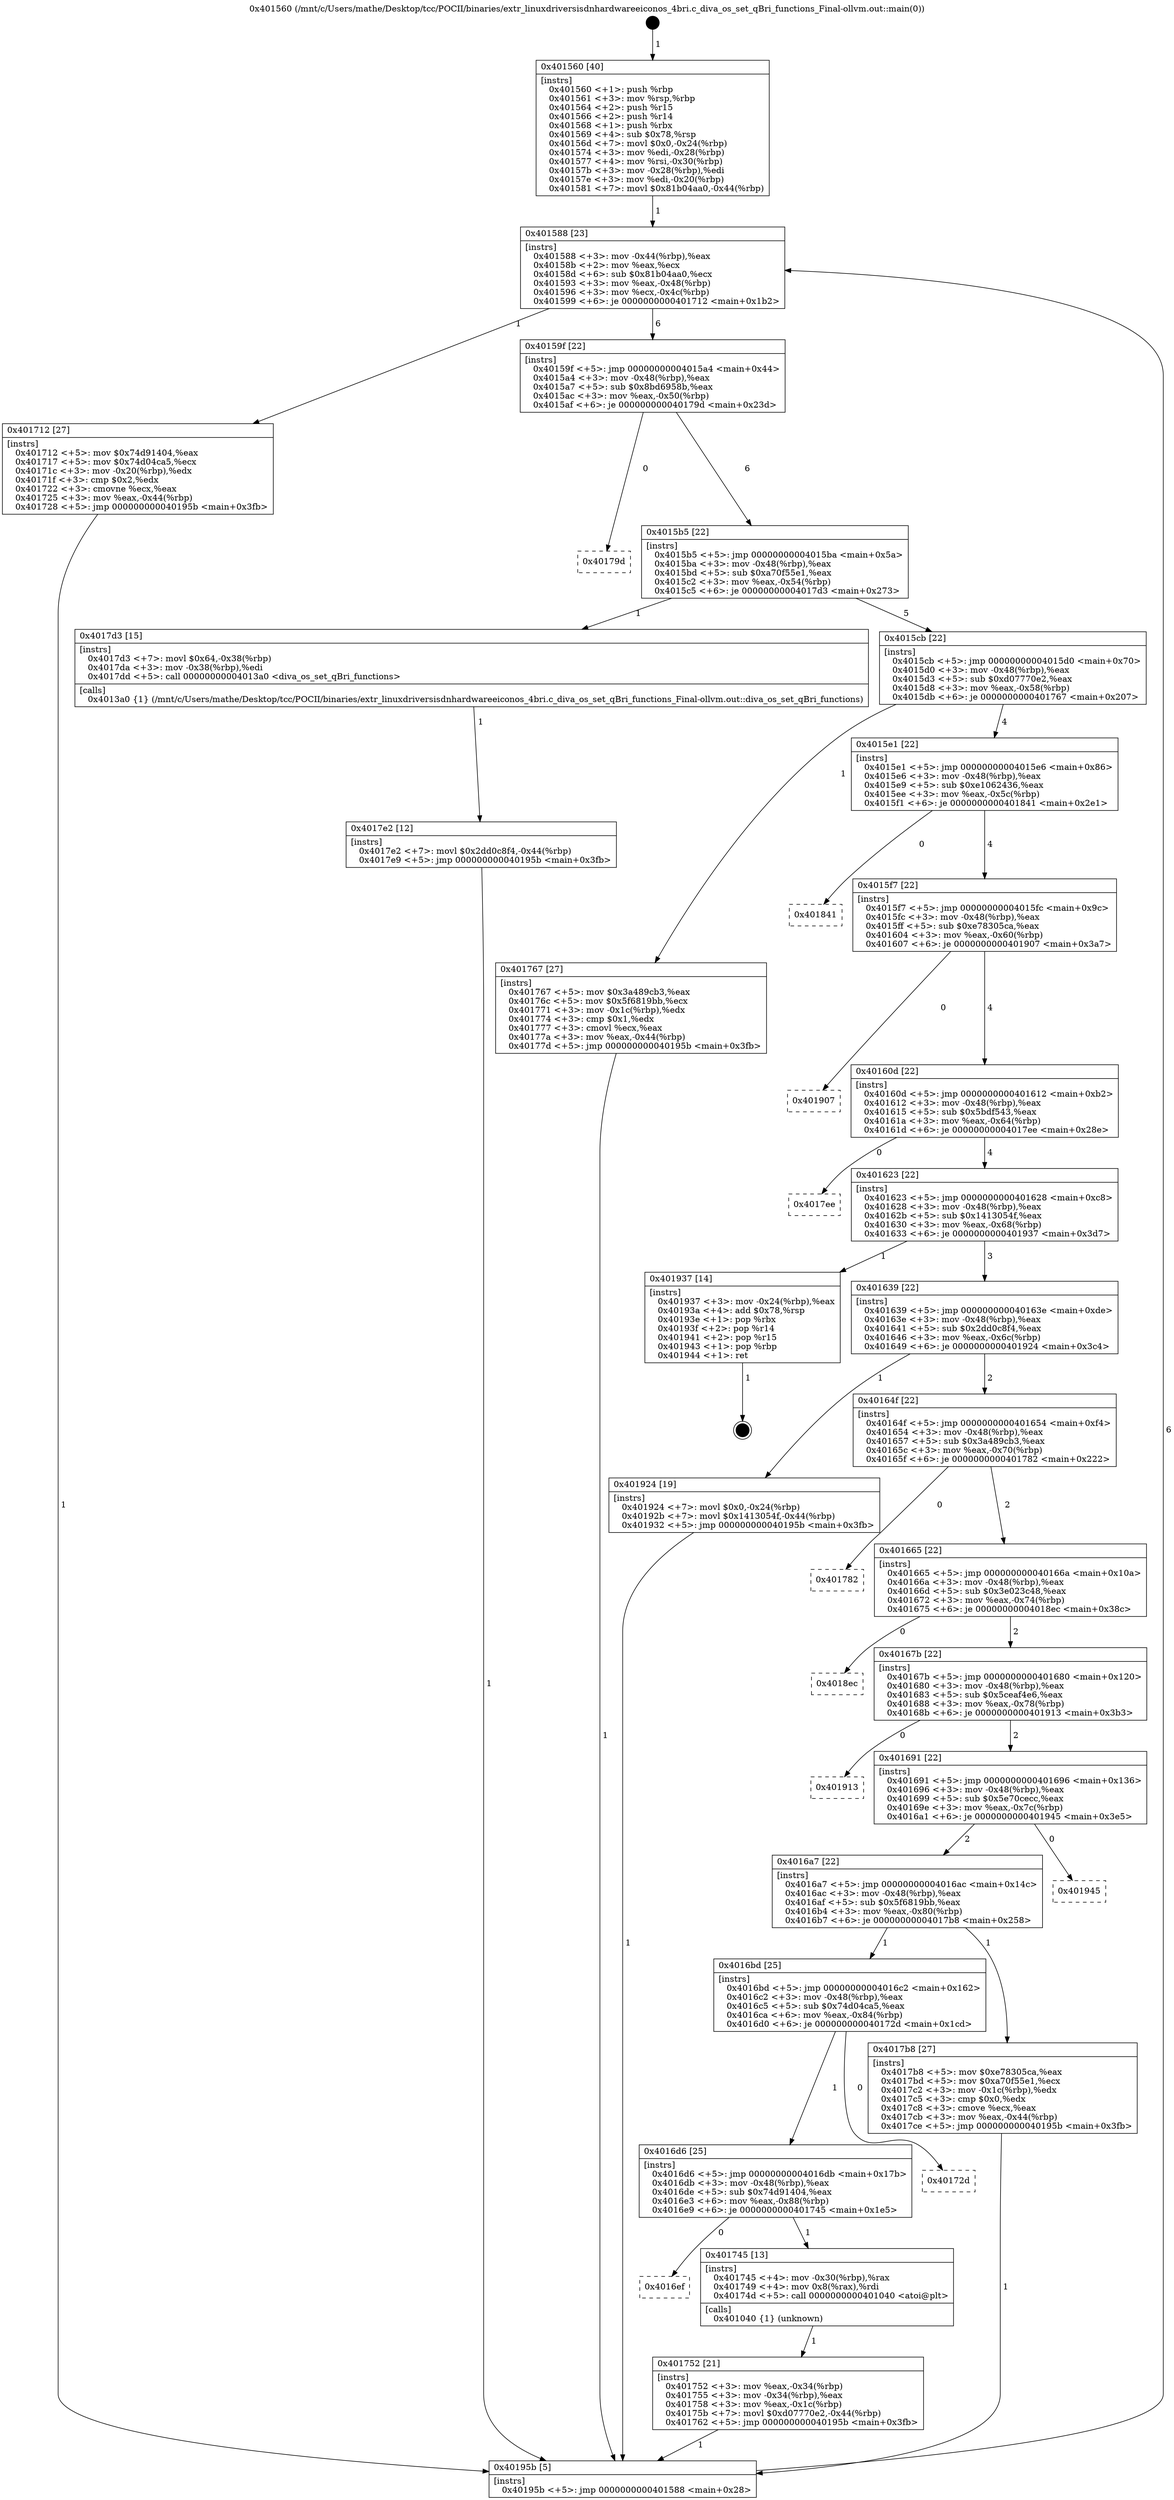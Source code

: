 digraph "0x401560" {
  label = "0x401560 (/mnt/c/Users/mathe/Desktop/tcc/POCII/binaries/extr_linuxdriversisdnhardwareeiconos_4bri.c_diva_os_set_qBri_functions_Final-ollvm.out::main(0))"
  labelloc = "t"
  node[shape=record]

  Entry [label="",width=0.3,height=0.3,shape=circle,fillcolor=black,style=filled]
  "0x401588" [label="{
     0x401588 [23]\l
     | [instrs]\l
     &nbsp;&nbsp;0x401588 \<+3\>: mov -0x44(%rbp),%eax\l
     &nbsp;&nbsp;0x40158b \<+2\>: mov %eax,%ecx\l
     &nbsp;&nbsp;0x40158d \<+6\>: sub $0x81b04aa0,%ecx\l
     &nbsp;&nbsp;0x401593 \<+3\>: mov %eax,-0x48(%rbp)\l
     &nbsp;&nbsp;0x401596 \<+3\>: mov %ecx,-0x4c(%rbp)\l
     &nbsp;&nbsp;0x401599 \<+6\>: je 0000000000401712 \<main+0x1b2\>\l
  }"]
  "0x401712" [label="{
     0x401712 [27]\l
     | [instrs]\l
     &nbsp;&nbsp;0x401712 \<+5\>: mov $0x74d91404,%eax\l
     &nbsp;&nbsp;0x401717 \<+5\>: mov $0x74d04ca5,%ecx\l
     &nbsp;&nbsp;0x40171c \<+3\>: mov -0x20(%rbp),%edx\l
     &nbsp;&nbsp;0x40171f \<+3\>: cmp $0x2,%edx\l
     &nbsp;&nbsp;0x401722 \<+3\>: cmovne %ecx,%eax\l
     &nbsp;&nbsp;0x401725 \<+3\>: mov %eax,-0x44(%rbp)\l
     &nbsp;&nbsp;0x401728 \<+5\>: jmp 000000000040195b \<main+0x3fb\>\l
  }"]
  "0x40159f" [label="{
     0x40159f [22]\l
     | [instrs]\l
     &nbsp;&nbsp;0x40159f \<+5\>: jmp 00000000004015a4 \<main+0x44\>\l
     &nbsp;&nbsp;0x4015a4 \<+3\>: mov -0x48(%rbp),%eax\l
     &nbsp;&nbsp;0x4015a7 \<+5\>: sub $0x8bd6958b,%eax\l
     &nbsp;&nbsp;0x4015ac \<+3\>: mov %eax,-0x50(%rbp)\l
     &nbsp;&nbsp;0x4015af \<+6\>: je 000000000040179d \<main+0x23d\>\l
  }"]
  "0x40195b" [label="{
     0x40195b [5]\l
     | [instrs]\l
     &nbsp;&nbsp;0x40195b \<+5\>: jmp 0000000000401588 \<main+0x28\>\l
  }"]
  "0x401560" [label="{
     0x401560 [40]\l
     | [instrs]\l
     &nbsp;&nbsp;0x401560 \<+1\>: push %rbp\l
     &nbsp;&nbsp;0x401561 \<+3\>: mov %rsp,%rbp\l
     &nbsp;&nbsp;0x401564 \<+2\>: push %r15\l
     &nbsp;&nbsp;0x401566 \<+2\>: push %r14\l
     &nbsp;&nbsp;0x401568 \<+1\>: push %rbx\l
     &nbsp;&nbsp;0x401569 \<+4\>: sub $0x78,%rsp\l
     &nbsp;&nbsp;0x40156d \<+7\>: movl $0x0,-0x24(%rbp)\l
     &nbsp;&nbsp;0x401574 \<+3\>: mov %edi,-0x28(%rbp)\l
     &nbsp;&nbsp;0x401577 \<+4\>: mov %rsi,-0x30(%rbp)\l
     &nbsp;&nbsp;0x40157b \<+3\>: mov -0x28(%rbp),%edi\l
     &nbsp;&nbsp;0x40157e \<+3\>: mov %edi,-0x20(%rbp)\l
     &nbsp;&nbsp;0x401581 \<+7\>: movl $0x81b04aa0,-0x44(%rbp)\l
  }"]
  Exit [label="",width=0.3,height=0.3,shape=circle,fillcolor=black,style=filled,peripheries=2]
  "0x40179d" [label="{
     0x40179d\l
  }", style=dashed]
  "0x4015b5" [label="{
     0x4015b5 [22]\l
     | [instrs]\l
     &nbsp;&nbsp;0x4015b5 \<+5\>: jmp 00000000004015ba \<main+0x5a\>\l
     &nbsp;&nbsp;0x4015ba \<+3\>: mov -0x48(%rbp),%eax\l
     &nbsp;&nbsp;0x4015bd \<+5\>: sub $0xa70f55e1,%eax\l
     &nbsp;&nbsp;0x4015c2 \<+3\>: mov %eax,-0x54(%rbp)\l
     &nbsp;&nbsp;0x4015c5 \<+6\>: je 00000000004017d3 \<main+0x273\>\l
  }"]
  "0x4017e2" [label="{
     0x4017e2 [12]\l
     | [instrs]\l
     &nbsp;&nbsp;0x4017e2 \<+7\>: movl $0x2dd0c8f4,-0x44(%rbp)\l
     &nbsp;&nbsp;0x4017e9 \<+5\>: jmp 000000000040195b \<main+0x3fb\>\l
  }"]
  "0x4017d3" [label="{
     0x4017d3 [15]\l
     | [instrs]\l
     &nbsp;&nbsp;0x4017d3 \<+7\>: movl $0x64,-0x38(%rbp)\l
     &nbsp;&nbsp;0x4017da \<+3\>: mov -0x38(%rbp),%edi\l
     &nbsp;&nbsp;0x4017dd \<+5\>: call 00000000004013a0 \<diva_os_set_qBri_functions\>\l
     | [calls]\l
     &nbsp;&nbsp;0x4013a0 \{1\} (/mnt/c/Users/mathe/Desktop/tcc/POCII/binaries/extr_linuxdriversisdnhardwareeiconos_4bri.c_diva_os_set_qBri_functions_Final-ollvm.out::diva_os_set_qBri_functions)\l
  }"]
  "0x4015cb" [label="{
     0x4015cb [22]\l
     | [instrs]\l
     &nbsp;&nbsp;0x4015cb \<+5\>: jmp 00000000004015d0 \<main+0x70\>\l
     &nbsp;&nbsp;0x4015d0 \<+3\>: mov -0x48(%rbp),%eax\l
     &nbsp;&nbsp;0x4015d3 \<+5\>: sub $0xd07770e2,%eax\l
     &nbsp;&nbsp;0x4015d8 \<+3\>: mov %eax,-0x58(%rbp)\l
     &nbsp;&nbsp;0x4015db \<+6\>: je 0000000000401767 \<main+0x207\>\l
  }"]
  "0x401752" [label="{
     0x401752 [21]\l
     | [instrs]\l
     &nbsp;&nbsp;0x401752 \<+3\>: mov %eax,-0x34(%rbp)\l
     &nbsp;&nbsp;0x401755 \<+3\>: mov -0x34(%rbp),%eax\l
     &nbsp;&nbsp;0x401758 \<+3\>: mov %eax,-0x1c(%rbp)\l
     &nbsp;&nbsp;0x40175b \<+7\>: movl $0xd07770e2,-0x44(%rbp)\l
     &nbsp;&nbsp;0x401762 \<+5\>: jmp 000000000040195b \<main+0x3fb\>\l
  }"]
  "0x401767" [label="{
     0x401767 [27]\l
     | [instrs]\l
     &nbsp;&nbsp;0x401767 \<+5\>: mov $0x3a489cb3,%eax\l
     &nbsp;&nbsp;0x40176c \<+5\>: mov $0x5f6819bb,%ecx\l
     &nbsp;&nbsp;0x401771 \<+3\>: mov -0x1c(%rbp),%edx\l
     &nbsp;&nbsp;0x401774 \<+3\>: cmp $0x1,%edx\l
     &nbsp;&nbsp;0x401777 \<+3\>: cmovl %ecx,%eax\l
     &nbsp;&nbsp;0x40177a \<+3\>: mov %eax,-0x44(%rbp)\l
     &nbsp;&nbsp;0x40177d \<+5\>: jmp 000000000040195b \<main+0x3fb\>\l
  }"]
  "0x4015e1" [label="{
     0x4015e1 [22]\l
     | [instrs]\l
     &nbsp;&nbsp;0x4015e1 \<+5\>: jmp 00000000004015e6 \<main+0x86\>\l
     &nbsp;&nbsp;0x4015e6 \<+3\>: mov -0x48(%rbp),%eax\l
     &nbsp;&nbsp;0x4015e9 \<+5\>: sub $0xe1062436,%eax\l
     &nbsp;&nbsp;0x4015ee \<+3\>: mov %eax,-0x5c(%rbp)\l
     &nbsp;&nbsp;0x4015f1 \<+6\>: je 0000000000401841 \<main+0x2e1\>\l
  }"]
  "0x4016ef" [label="{
     0x4016ef\l
  }", style=dashed]
  "0x401841" [label="{
     0x401841\l
  }", style=dashed]
  "0x4015f7" [label="{
     0x4015f7 [22]\l
     | [instrs]\l
     &nbsp;&nbsp;0x4015f7 \<+5\>: jmp 00000000004015fc \<main+0x9c\>\l
     &nbsp;&nbsp;0x4015fc \<+3\>: mov -0x48(%rbp),%eax\l
     &nbsp;&nbsp;0x4015ff \<+5\>: sub $0xe78305ca,%eax\l
     &nbsp;&nbsp;0x401604 \<+3\>: mov %eax,-0x60(%rbp)\l
     &nbsp;&nbsp;0x401607 \<+6\>: je 0000000000401907 \<main+0x3a7\>\l
  }"]
  "0x401745" [label="{
     0x401745 [13]\l
     | [instrs]\l
     &nbsp;&nbsp;0x401745 \<+4\>: mov -0x30(%rbp),%rax\l
     &nbsp;&nbsp;0x401749 \<+4\>: mov 0x8(%rax),%rdi\l
     &nbsp;&nbsp;0x40174d \<+5\>: call 0000000000401040 \<atoi@plt\>\l
     | [calls]\l
     &nbsp;&nbsp;0x401040 \{1\} (unknown)\l
  }"]
  "0x401907" [label="{
     0x401907\l
  }", style=dashed]
  "0x40160d" [label="{
     0x40160d [22]\l
     | [instrs]\l
     &nbsp;&nbsp;0x40160d \<+5\>: jmp 0000000000401612 \<main+0xb2\>\l
     &nbsp;&nbsp;0x401612 \<+3\>: mov -0x48(%rbp),%eax\l
     &nbsp;&nbsp;0x401615 \<+5\>: sub $0x5bdf543,%eax\l
     &nbsp;&nbsp;0x40161a \<+3\>: mov %eax,-0x64(%rbp)\l
     &nbsp;&nbsp;0x40161d \<+6\>: je 00000000004017ee \<main+0x28e\>\l
  }"]
  "0x4016d6" [label="{
     0x4016d6 [25]\l
     | [instrs]\l
     &nbsp;&nbsp;0x4016d6 \<+5\>: jmp 00000000004016db \<main+0x17b\>\l
     &nbsp;&nbsp;0x4016db \<+3\>: mov -0x48(%rbp),%eax\l
     &nbsp;&nbsp;0x4016de \<+5\>: sub $0x74d91404,%eax\l
     &nbsp;&nbsp;0x4016e3 \<+6\>: mov %eax,-0x88(%rbp)\l
     &nbsp;&nbsp;0x4016e9 \<+6\>: je 0000000000401745 \<main+0x1e5\>\l
  }"]
  "0x4017ee" [label="{
     0x4017ee\l
  }", style=dashed]
  "0x401623" [label="{
     0x401623 [22]\l
     | [instrs]\l
     &nbsp;&nbsp;0x401623 \<+5\>: jmp 0000000000401628 \<main+0xc8\>\l
     &nbsp;&nbsp;0x401628 \<+3\>: mov -0x48(%rbp),%eax\l
     &nbsp;&nbsp;0x40162b \<+5\>: sub $0x1413054f,%eax\l
     &nbsp;&nbsp;0x401630 \<+3\>: mov %eax,-0x68(%rbp)\l
     &nbsp;&nbsp;0x401633 \<+6\>: je 0000000000401937 \<main+0x3d7\>\l
  }"]
  "0x40172d" [label="{
     0x40172d\l
  }", style=dashed]
  "0x401937" [label="{
     0x401937 [14]\l
     | [instrs]\l
     &nbsp;&nbsp;0x401937 \<+3\>: mov -0x24(%rbp),%eax\l
     &nbsp;&nbsp;0x40193a \<+4\>: add $0x78,%rsp\l
     &nbsp;&nbsp;0x40193e \<+1\>: pop %rbx\l
     &nbsp;&nbsp;0x40193f \<+2\>: pop %r14\l
     &nbsp;&nbsp;0x401941 \<+2\>: pop %r15\l
     &nbsp;&nbsp;0x401943 \<+1\>: pop %rbp\l
     &nbsp;&nbsp;0x401944 \<+1\>: ret\l
  }"]
  "0x401639" [label="{
     0x401639 [22]\l
     | [instrs]\l
     &nbsp;&nbsp;0x401639 \<+5\>: jmp 000000000040163e \<main+0xde\>\l
     &nbsp;&nbsp;0x40163e \<+3\>: mov -0x48(%rbp),%eax\l
     &nbsp;&nbsp;0x401641 \<+5\>: sub $0x2dd0c8f4,%eax\l
     &nbsp;&nbsp;0x401646 \<+3\>: mov %eax,-0x6c(%rbp)\l
     &nbsp;&nbsp;0x401649 \<+6\>: je 0000000000401924 \<main+0x3c4\>\l
  }"]
  "0x4016bd" [label="{
     0x4016bd [25]\l
     | [instrs]\l
     &nbsp;&nbsp;0x4016bd \<+5\>: jmp 00000000004016c2 \<main+0x162\>\l
     &nbsp;&nbsp;0x4016c2 \<+3\>: mov -0x48(%rbp),%eax\l
     &nbsp;&nbsp;0x4016c5 \<+5\>: sub $0x74d04ca5,%eax\l
     &nbsp;&nbsp;0x4016ca \<+6\>: mov %eax,-0x84(%rbp)\l
     &nbsp;&nbsp;0x4016d0 \<+6\>: je 000000000040172d \<main+0x1cd\>\l
  }"]
  "0x401924" [label="{
     0x401924 [19]\l
     | [instrs]\l
     &nbsp;&nbsp;0x401924 \<+7\>: movl $0x0,-0x24(%rbp)\l
     &nbsp;&nbsp;0x40192b \<+7\>: movl $0x1413054f,-0x44(%rbp)\l
     &nbsp;&nbsp;0x401932 \<+5\>: jmp 000000000040195b \<main+0x3fb\>\l
  }"]
  "0x40164f" [label="{
     0x40164f [22]\l
     | [instrs]\l
     &nbsp;&nbsp;0x40164f \<+5\>: jmp 0000000000401654 \<main+0xf4\>\l
     &nbsp;&nbsp;0x401654 \<+3\>: mov -0x48(%rbp),%eax\l
     &nbsp;&nbsp;0x401657 \<+5\>: sub $0x3a489cb3,%eax\l
     &nbsp;&nbsp;0x40165c \<+3\>: mov %eax,-0x70(%rbp)\l
     &nbsp;&nbsp;0x40165f \<+6\>: je 0000000000401782 \<main+0x222\>\l
  }"]
  "0x4017b8" [label="{
     0x4017b8 [27]\l
     | [instrs]\l
     &nbsp;&nbsp;0x4017b8 \<+5\>: mov $0xe78305ca,%eax\l
     &nbsp;&nbsp;0x4017bd \<+5\>: mov $0xa70f55e1,%ecx\l
     &nbsp;&nbsp;0x4017c2 \<+3\>: mov -0x1c(%rbp),%edx\l
     &nbsp;&nbsp;0x4017c5 \<+3\>: cmp $0x0,%edx\l
     &nbsp;&nbsp;0x4017c8 \<+3\>: cmove %ecx,%eax\l
     &nbsp;&nbsp;0x4017cb \<+3\>: mov %eax,-0x44(%rbp)\l
     &nbsp;&nbsp;0x4017ce \<+5\>: jmp 000000000040195b \<main+0x3fb\>\l
  }"]
  "0x401782" [label="{
     0x401782\l
  }", style=dashed]
  "0x401665" [label="{
     0x401665 [22]\l
     | [instrs]\l
     &nbsp;&nbsp;0x401665 \<+5\>: jmp 000000000040166a \<main+0x10a\>\l
     &nbsp;&nbsp;0x40166a \<+3\>: mov -0x48(%rbp),%eax\l
     &nbsp;&nbsp;0x40166d \<+5\>: sub $0x3e023c48,%eax\l
     &nbsp;&nbsp;0x401672 \<+3\>: mov %eax,-0x74(%rbp)\l
     &nbsp;&nbsp;0x401675 \<+6\>: je 00000000004018ec \<main+0x38c\>\l
  }"]
  "0x4016a7" [label="{
     0x4016a7 [22]\l
     | [instrs]\l
     &nbsp;&nbsp;0x4016a7 \<+5\>: jmp 00000000004016ac \<main+0x14c\>\l
     &nbsp;&nbsp;0x4016ac \<+3\>: mov -0x48(%rbp),%eax\l
     &nbsp;&nbsp;0x4016af \<+5\>: sub $0x5f6819bb,%eax\l
     &nbsp;&nbsp;0x4016b4 \<+3\>: mov %eax,-0x80(%rbp)\l
     &nbsp;&nbsp;0x4016b7 \<+6\>: je 00000000004017b8 \<main+0x258\>\l
  }"]
  "0x4018ec" [label="{
     0x4018ec\l
  }", style=dashed]
  "0x40167b" [label="{
     0x40167b [22]\l
     | [instrs]\l
     &nbsp;&nbsp;0x40167b \<+5\>: jmp 0000000000401680 \<main+0x120\>\l
     &nbsp;&nbsp;0x401680 \<+3\>: mov -0x48(%rbp),%eax\l
     &nbsp;&nbsp;0x401683 \<+5\>: sub $0x5ceaf4e6,%eax\l
     &nbsp;&nbsp;0x401688 \<+3\>: mov %eax,-0x78(%rbp)\l
     &nbsp;&nbsp;0x40168b \<+6\>: je 0000000000401913 \<main+0x3b3\>\l
  }"]
  "0x401945" [label="{
     0x401945\l
  }", style=dashed]
  "0x401913" [label="{
     0x401913\l
  }", style=dashed]
  "0x401691" [label="{
     0x401691 [22]\l
     | [instrs]\l
     &nbsp;&nbsp;0x401691 \<+5\>: jmp 0000000000401696 \<main+0x136\>\l
     &nbsp;&nbsp;0x401696 \<+3\>: mov -0x48(%rbp),%eax\l
     &nbsp;&nbsp;0x401699 \<+5\>: sub $0x5e70cecc,%eax\l
     &nbsp;&nbsp;0x40169e \<+3\>: mov %eax,-0x7c(%rbp)\l
     &nbsp;&nbsp;0x4016a1 \<+6\>: je 0000000000401945 \<main+0x3e5\>\l
  }"]
  Entry -> "0x401560" [label=" 1"]
  "0x401588" -> "0x401712" [label=" 1"]
  "0x401588" -> "0x40159f" [label=" 6"]
  "0x401712" -> "0x40195b" [label=" 1"]
  "0x401560" -> "0x401588" [label=" 1"]
  "0x40195b" -> "0x401588" [label=" 6"]
  "0x401937" -> Exit [label=" 1"]
  "0x40159f" -> "0x40179d" [label=" 0"]
  "0x40159f" -> "0x4015b5" [label=" 6"]
  "0x401924" -> "0x40195b" [label=" 1"]
  "0x4015b5" -> "0x4017d3" [label=" 1"]
  "0x4015b5" -> "0x4015cb" [label=" 5"]
  "0x4017e2" -> "0x40195b" [label=" 1"]
  "0x4015cb" -> "0x401767" [label=" 1"]
  "0x4015cb" -> "0x4015e1" [label=" 4"]
  "0x4017d3" -> "0x4017e2" [label=" 1"]
  "0x4015e1" -> "0x401841" [label=" 0"]
  "0x4015e1" -> "0x4015f7" [label=" 4"]
  "0x4017b8" -> "0x40195b" [label=" 1"]
  "0x4015f7" -> "0x401907" [label=" 0"]
  "0x4015f7" -> "0x40160d" [label=" 4"]
  "0x401767" -> "0x40195b" [label=" 1"]
  "0x40160d" -> "0x4017ee" [label=" 0"]
  "0x40160d" -> "0x401623" [label=" 4"]
  "0x401745" -> "0x401752" [label=" 1"]
  "0x401623" -> "0x401937" [label=" 1"]
  "0x401623" -> "0x401639" [label=" 3"]
  "0x4016d6" -> "0x4016ef" [label=" 0"]
  "0x401639" -> "0x401924" [label=" 1"]
  "0x401639" -> "0x40164f" [label=" 2"]
  "0x401752" -> "0x40195b" [label=" 1"]
  "0x40164f" -> "0x401782" [label=" 0"]
  "0x40164f" -> "0x401665" [label=" 2"]
  "0x4016bd" -> "0x4016d6" [label=" 1"]
  "0x401665" -> "0x4018ec" [label=" 0"]
  "0x401665" -> "0x40167b" [label=" 2"]
  "0x4016d6" -> "0x401745" [label=" 1"]
  "0x40167b" -> "0x401913" [label=" 0"]
  "0x40167b" -> "0x401691" [label=" 2"]
  "0x4016a7" -> "0x4016bd" [label=" 1"]
  "0x401691" -> "0x401945" [label=" 0"]
  "0x401691" -> "0x4016a7" [label=" 2"]
  "0x4016bd" -> "0x40172d" [label=" 0"]
  "0x4016a7" -> "0x4017b8" [label=" 1"]
}
